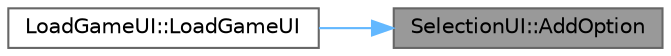 digraph "SelectionUI::AddOption"
{
 // LATEX_PDF_SIZE
  bgcolor="transparent";
  edge [fontname=Helvetica,fontsize=10,labelfontname=Helvetica,labelfontsize=10];
  node [fontname=Helvetica,fontsize=10,shape=box,height=0.2,width=0.4];
  rankdir="RL";
  Node1 [id="Node000001",label="SelectionUI::AddOption",height=0.2,width=0.4,color="gray40", fillcolor="grey60", style="filled", fontcolor="black",tooltip="Adds an option to the list of available options."];
  Node1 -> Node2 [id="edge1_Node000001_Node000002",dir="back",color="steelblue1",style="solid",tooltip=" "];
  Node2 [id="Node000002",label="LoadGameUI::LoadGameUI",height=0.2,width=0.4,color="grey40", fillcolor="white", style="filled",URL="$class_load_game_u_i.html#a7d496f6c12f07ba5f550336ef7a6b596",tooltip="Constructs a LoadGameUI object with the specified path."];
}
